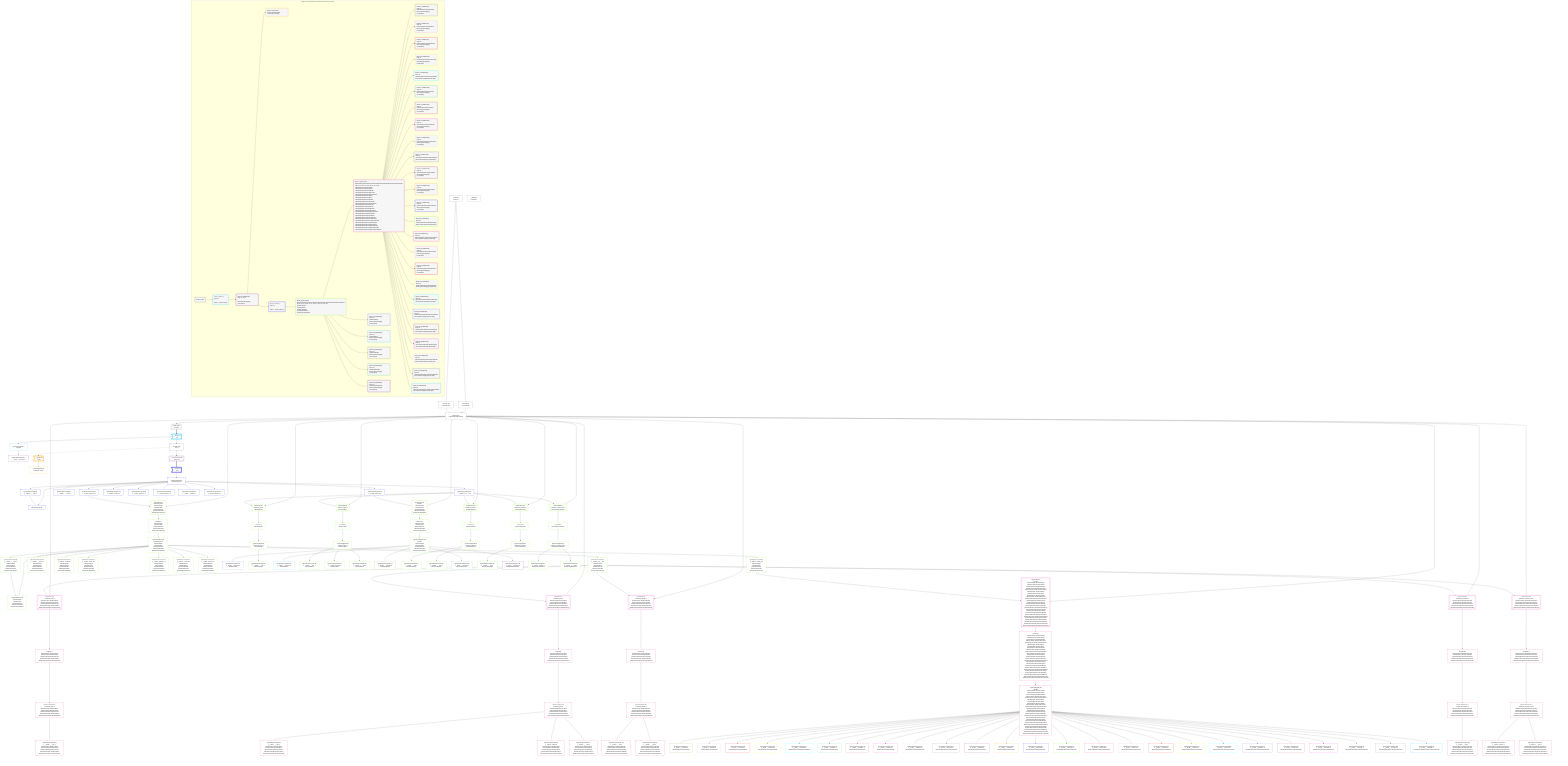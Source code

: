 %%{init: {'themeVariables': { 'fontSize': '12px'}}}%%
graph TD
    classDef path fill:#eee,stroke:#000,color:#000
    classDef plan fill:#fff,stroke-width:1px,color:#000
    classDef itemplan fill:#fff,stroke-width:2px,color:#000
    classDef sideeffectplan fill:#f00,stroke-width:2px,color:#000
    classDef bucket fill:#f6f6f6,color:#000,stroke-width:2px,text-align:left


    %% define steps
    __Value3["__Value[3∈0]<br />ᐸcontextᐳ"]:::plan
    __Value5["__Value[5∈0]<br />ᐸrootValueᐳ"]:::plan
    Access8["Access[8∈0]<br />ᐸ3.pgSettingsᐳ"]:::plan
    Access9["Access[9∈0]<br />ᐸ3.withPgClientᐳ"]:::plan
    Object10["Object[10∈0]<br />ᐸ{pgSettings,withPgClient}ᐳ"]:::plan
    PgSelect7[["PgSelect[7∈0]<br />ᐸpeopleᐳ"]]:::plan
    __Item11>"__Item[11∈1]<br />ᐸ7ᐳ"]:::itemplan
    PgSelectSingle12["PgSelectSingle[12∈1]<br />ᐸpeopleᐳ"]:::plan
    PgClassExpression13["PgClassExpression[13∈2]<br />ᐸ__people__.”username”ᐳ"]:::plan
    Access815["Access[815∈2]<br />ᐸ11.1ᐳ"]:::plan
    __ListTransform19[["__ListTransform[19∈2]<br />ᐸeach:15ᐳ"]]:::plan
    __Item20>"__Item[20∈3]<br />ᐸ815ᐳ"]:::itemplan
    PgSelectSingle21["PgSelectSingle[21∈3]<br />ᐸrelational_itemsᐳ"]:::plan
    __Item22>"__Item[22∈4]<br />ᐸ19ᐳ"]:::itemplan
    PgSelectSingle23["PgSelectSingle[23∈4]<br />ᐸrelational_itemsᐳ"]:::plan
    PgClassExpression24["PgClassExpression[24∈4]<br />ᐸ__relation...s__.”type”ᐳ"]:::plan
    PgPolymorphic25["PgPolymorphic[25∈4]"]:::plan
    PgClassExpression26["PgClassExpression[26∈4]<br />ᐸ__relation...ems__.”id”ᐳ"]:::plan
    PgSelect27[["PgSelect[27∈5]<br />ᐸrelational_topicsᐳ<br />ᐳRelationalTopic"]]:::plan
    First31["First[31∈5]<br />ᐳRelationalTopic"]:::plan
    PgSelectSingle32["PgSelectSingle[32∈5]<br />ᐸrelational_topicsᐳ<br />ᐳRelationalTopic"]:::plan
    PgClassExpression33["PgClassExpression[33∈4]<br />ᐸ__relation...parent_id”ᐳ"]:::plan
    PgSelect34[["PgSelect[34∈5]<br />ᐸrelational_itemsᐳ<br />ᐳRelationalTopic<br />ᐳRelationalPost<br />ᐳRelationalDivider<br />ᐳRelationalChecklist<br />ᐳRelationalChecklistItem"]]:::plan
    First38["First[38∈5]<br />ᐳRelationalTopic<br />ᐳRelationalPost<br />ᐳRelationalDivider<br />ᐳRelationalChecklist<br />ᐳRelationalChecklistItem"]:::plan
    PgSelectSingle39["PgSelectSingle[39∈5]<br />ᐸrelational_itemsᐳ<br />ᐳRelationalTopic<br />ᐳRelationalPost<br />ᐳRelationalDivider<br />ᐳRelationalChecklist<br />ᐳRelationalChecklistItem"]:::plan
    PgClassExpression40["PgClassExpression[40∈5]<br />ᐸ__relation...s__.”type”ᐳ<br />ᐳRelationalTopic<br />ᐳRelationalPost<br />ᐳRelationalDivider<br />ᐳRelationalChecklist<br />ᐳRelationalChecklistItem"]:::plan
    PgPolymorphic41["PgPolymorphic[41∈5]<br />ᐳRelationalTopic<br />ᐳRelationalPost<br />ᐳRelationalDivider<br />ᐳRelationalChecklist<br />ᐳRelationalChecklistItem"]:::plan
    PgClassExpression42["PgClassExpression[42∈5]<br />ᐸ__relation...ems__.”id”ᐳ<br />ᐳRelationalTopic<br />ᐳRelationalPost<br />ᐳRelationalDivider<br />ᐳRelationalChecklist<br />ᐳRelationalChecklistItem"]:::plan
    PgSelect43[["PgSelect[43∈6]<br />ᐸrelational_topicsᐳ<br />ᐳRelationalTopicᐳRelationalTopic<br />ᐳRelationalPostᐳRelationalTopic<br />ᐳRelationalDividerᐳRelationalTopic<br />ᐳRelationalChecklistᐳRelationalTopic<br />ᐳRelationalChecklistItemᐳRelationalTopic"]]:::plan
    First47["First[47∈6]<br />ᐳRelationalTopicᐳRelationalTopic<br />ᐳRelationalPostᐳRelationalTopic<br />ᐳRelationalDividerᐳRelationalTopic<br />ᐳRelationalChecklistᐳRelationalTopic<br />ᐳRelationalChecklistItemᐳRelationalTopic"]:::plan
    PgSelectSingle48["PgSelectSingle[48∈6]<br />ᐸrelational_topicsᐳ<br />ᐳRelationalTopicᐳRelationalTopic<br />ᐳRelationalPostᐳRelationalTopic<br />ᐳRelationalDividerᐳRelationalTopic<br />ᐳRelationalChecklistᐳRelationalTopic<br />ᐳRelationalChecklistItemᐳRelationalTopic"]:::plan
    PgClassExpression51["PgClassExpression[51∈5]<br />ᐸ__relation...__.”type2”ᐳ<br />ᐳRelationalTopic<br />ᐳRelationalPost<br />ᐳRelationalDivider<br />ᐳRelationalChecklist<br />ᐳRelationalChecklistItem"]:::plan
    PgClassExpression52["PgClassExpression[52∈5]<br />ᐸ__relation...author_id”ᐳ<br />ᐳRelationalTopic<br />ᐳRelationalPost<br />ᐳRelationalDivider<br />ᐳRelationalChecklist<br />ᐳRelationalChecklistItem"]:::plan
    PgSelect53[["PgSelect[53∈6]<br />ᐸpeopleᐳ<br />ᐳRelationalTopicᐳRelationalTopic<br />ᐳRelationalTopicᐳRelationalPost<br />ᐳRelationalTopicᐳRelationalDivider<br />ᐳRelationalTopicᐳRelationalChecklist<br />ᐳRelationalTopicᐳRelationalChecklistItem<br />ᐳRelationalPostᐳRelationalTopic<br />ᐳRelationalPostᐳRelationalPost<br />ᐳRelationalPostᐳRelationalDivider<br />ᐳRelationalPostᐳRelationalChecklist<br />ᐳRelationalPostᐳRelationalChecklistItem<br />ᐳRelationalDividerᐳRelationalTopic<br />ᐳRelationalDividerᐳRelationalPost<br />ᐳRelationalDividerᐳRelationalDivider<br />ᐳRelationalDividerᐳRelationalChecklist<br />ᐳRelationalDividerᐳRelationalChecklistItem<br />ᐳRelationalChecklistᐳRelationalTopic<br />ᐳRelationalChecklistᐳRelationalPost<br />ᐳRelationalChecklistᐳRelationalDivider<br />ᐳRelationalChecklistᐳRelationalChecklist<br />ᐳRelationalChecklistᐳRelationalChecklistItem<br />ᐳRelationalChecklistItemᐳRelationalTopic<br />ᐳRelationalChecklistItemᐳRelationalPost<br />ᐳRelationalChecklistItemᐳRelationalDivider<br />ᐳRelationalChecklistItemᐳRelationalChecklist<br />ᐳRelationalChecklistItemᐳRelationalChecklistItem"]]:::plan
    First57["First[57∈6]<br />ᐳRelationalTopicᐳRelationalTopic<br />ᐳRelationalTopicᐳRelationalPost<br />ᐳRelationalTopicᐳRelationalDivider<br />ᐳRelationalTopicᐳRelationalChecklist<br />ᐳRelationalTopicᐳRelationalChecklistItem<br />ᐳRelationalPostᐳRelationalTopic<br />ᐳRelationalPostᐳRelationalPost<br />ᐳRelationalPostᐳRelationalDivider<br />ᐳRelationalPostᐳRelationalChecklist<br />ᐳRelationalPostᐳRelationalChecklistItem<br />ᐳRelationalDividerᐳRelationalTopic<br />ᐳRelationalDividerᐳRelationalPost<br />ᐳRelationalDividerᐳRelationalDivider<br />ᐳRelationalDividerᐳRelationalChecklist<br />ᐳRelationalDividerᐳRelationalChecklistItem<br />ᐳRelationalChecklistᐳRelationalTopic<br />ᐳRelationalChecklistᐳRelationalPost<br />ᐳRelationalChecklistᐳRelationalDivider<br />ᐳRelationalChecklistᐳRelationalChecklist<br />ᐳRelationalChecklistᐳRelationalChecklistItem<br />ᐳRelationalChecklistItemᐳRelationalTopic<br />ᐳRelationalChecklistItemᐳRelationalPost<br />ᐳRelationalChecklistItemᐳRelationalDivider<br />ᐳRelationalChecklistItemᐳRelationalChecklist<br />ᐳRelationalChecklistItemᐳRelationalChecklistItem"]:::plan
    PgSelectSingle58["PgSelectSingle[58∈6]<br />ᐸpeopleᐳ<br />ᐳRelationalTopicᐳRelationalTopic<br />ᐳRelationalTopicᐳRelationalPost<br />ᐳRelationalTopicᐳRelationalDivider<br />ᐳRelationalTopicᐳRelationalChecklist<br />ᐳRelationalTopicᐳRelationalChecklistItem<br />ᐳRelationalPostᐳRelationalTopic<br />ᐳRelationalPostᐳRelationalPost<br />ᐳRelationalPostᐳRelationalDivider<br />ᐳRelationalPostᐳRelationalChecklist<br />ᐳRelationalPostᐳRelationalChecklistItem<br />ᐳRelationalDividerᐳRelationalTopic<br />ᐳRelationalDividerᐳRelationalPost<br />ᐳRelationalDividerᐳRelationalDivider<br />ᐳRelationalDividerᐳRelationalChecklist<br />ᐳRelationalDividerᐳRelationalChecklistItem<br />ᐳRelationalChecklistᐳRelationalTopic<br />ᐳRelationalChecklistᐳRelationalPost<br />ᐳRelationalChecklistᐳRelationalDivider<br />ᐳRelationalChecklistᐳRelationalChecklist<br />ᐳRelationalChecklistᐳRelationalChecklistItem<br />ᐳRelationalChecklistItemᐳRelationalTopic<br />ᐳRelationalChecklistItemᐳRelationalPost<br />ᐳRelationalChecklistItemᐳRelationalDivider<br />ᐳRelationalChecklistItemᐳRelationalChecklist<br />ᐳRelationalChecklistItemᐳRelationalChecklistItem"]:::plan
    PgClassExpression59["PgClassExpression[59∈7]<br />ᐸ__people__.”username”ᐳ<br />ᐳRelationalTopicᐳRelationalTopic"]:::plan
    PgClassExpression60["PgClassExpression[60∈5]<br />ᐸ__relation...”position”ᐳ<br />ᐳRelationalTopic<br />ᐳRelationalPost<br />ᐳRelationalDivider<br />ᐳRelationalChecklist<br />ᐳRelationalChecklistItem"]:::plan
    PgClassExpression61["PgClassExpression[61∈5]<br />ᐸ__relation...reated_at”ᐳ<br />ᐳRelationalTopic<br />ᐳRelationalPost<br />ᐳRelationalDivider<br />ᐳRelationalChecklist<br />ᐳRelationalChecklistItem"]:::plan
    PgClassExpression62["PgClassExpression[62∈5]<br />ᐸ__relation...pdated_at”ᐳ<br />ᐳRelationalTopic<br />ᐳRelationalPost<br />ᐳRelationalDivider<br />ᐳRelationalChecklist<br />ᐳRelationalChecklistItem"]:::plan
    PgClassExpression63["PgClassExpression[63∈5]<br />ᐸ__relation..._archived”ᐳ<br />ᐳRelationalTopic<br />ᐳRelationalPost<br />ᐳRelationalDivider<br />ᐳRelationalChecklist<br />ᐳRelationalChecklistItem"]:::plan
    PgClassExpression64["PgClassExpression[64∈5]<br />ᐸ__relation...chived_at”ᐳ<br />ᐳRelationalTopic<br />ᐳRelationalPost<br />ᐳRelationalDivider<br />ᐳRelationalChecklist<br />ᐳRelationalChecklistItem"]:::plan
    PgClassExpression65["PgClassExpression[65∈6]<br />ᐸ__relation...__.”title”ᐳ<br />ᐳRelationalTopicᐳRelationalTopic<br />ᐳRelationalPostᐳRelationalTopic<br />ᐳRelationalDividerᐳRelationalTopic<br />ᐳRelationalChecklistᐳRelationalTopic<br />ᐳRelationalChecklistItemᐳRelationalTopic"]:::plan
    PgSelect67[["PgSelect[67∈6]<br />ᐸrelational_postsᐳ<br />ᐳRelationalTopicᐳRelationalPost<br />ᐳRelationalPostᐳRelationalPost<br />ᐳRelationalDividerᐳRelationalPost<br />ᐳRelationalChecklistᐳRelationalPost<br />ᐳRelationalChecklistItemᐳRelationalPost"]]:::plan
    First71["First[71∈6]<br />ᐳRelationalTopicᐳRelationalPost<br />ᐳRelationalPostᐳRelationalPost<br />ᐳRelationalDividerᐳRelationalPost<br />ᐳRelationalChecklistᐳRelationalPost<br />ᐳRelationalChecklistItemᐳRelationalPost"]:::plan
    PgSelectSingle72["PgSelectSingle[72∈6]<br />ᐸrelational_postsᐳ<br />ᐳRelationalTopicᐳRelationalPost<br />ᐳRelationalPostᐳRelationalPost<br />ᐳRelationalDividerᐳRelationalPost<br />ᐳRelationalChecklistᐳRelationalPost<br />ᐳRelationalChecklistItemᐳRelationalPost"]:::plan
    PgClassExpression83["PgClassExpression[83∈8]<br />ᐸ__people__.”username”ᐳ<br />ᐳRelationalTopicᐳRelationalPost"]:::plan
    PgClassExpression89["PgClassExpression[89∈6]<br />ᐸ__relation...__.”title”ᐳ<br />ᐳRelationalTopicᐳRelationalPost<br />ᐳRelationalPostᐳRelationalPost<br />ᐳRelationalDividerᐳRelationalPost<br />ᐳRelationalChecklistᐳRelationalPost<br />ᐳRelationalChecklistItemᐳRelationalPost"]:::plan
    PgClassExpression90["PgClassExpression[90∈6]<br />ᐸ__relation...scription”ᐳ<br />ᐳRelationalTopicᐳRelationalPost<br />ᐳRelationalPostᐳRelationalPost<br />ᐳRelationalDividerᐳRelationalPost<br />ᐳRelationalChecklistᐳRelationalPost<br />ᐳRelationalChecklistItemᐳRelationalPost"]:::plan
    PgClassExpression91["PgClassExpression[91∈6]<br />ᐸ__relation...s__.”note”ᐳ<br />ᐳRelationalTopicᐳRelationalPost<br />ᐳRelationalPostᐳRelationalPost<br />ᐳRelationalDividerᐳRelationalPost<br />ᐳRelationalChecklistᐳRelationalPost<br />ᐳRelationalChecklistItemᐳRelationalPost"]:::plan
    PgSelect93[["PgSelect[93∈6]<br />ᐸrelational_dividersᐳ<br />ᐳRelationalTopicᐳRelationalDivider<br />ᐳRelationalPostᐳRelationalDivider<br />ᐳRelationalDividerᐳRelationalDivider<br />ᐳRelationalChecklistᐳRelationalDivider<br />ᐳRelationalChecklistItemᐳRelationalDivider"]]:::plan
    First97["First[97∈6]<br />ᐳRelationalTopicᐳRelationalDivider<br />ᐳRelationalPostᐳRelationalDivider<br />ᐳRelationalDividerᐳRelationalDivider<br />ᐳRelationalChecklistᐳRelationalDivider<br />ᐳRelationalChecklistItemᐳRelationalDivider"]:::plan
    PgSelectSingle98["PgSelectSingle[98∈6]<br />ᐸrelational_dividersᐳ<br />ᐳRelationalTopicᐳRelationalDivider<br />ᐳRelationalPostᐳRelationalDivider<br />ᐳRelationalDividerᐳRelationalDivider<br />ᐳRelationalChecklistᐳRelationalDivider<br />ᐳRelationalChecklistItemᐳRelationalDivider"]:::plan
    PgClassExpression109["PgClassExpression[109∈9]<br />ᐸ__people__.”username”ᐳ<br />ᐳRelationalTopicᐳRelationalDivider"]:::plan
    PgClassExpression115["PgClassExpression[115∈6]<br />ᐸ__relation...__.”title”ᐳ<br />ᐳRelationalTopicᐳRelationalDivider<br />ᐳRelationalPostᐳRelationalDivider<br />ᐳRelationalDividerᐳRelationalDivider<br />ᐳRelationalChecklistᐳRelationalDivider<br />ᐳRelationalChecklistItemᐳRelationalDivider"]:::plan
    PgClassExpression116["PgClassExpression[116∈6]<br />ᐸ__relation...__.”color”ᐳ<br />ᐳRelationalTopicᐳRelationalDivider<br />ᐳRelationalPostᐳRelationalDivider<br />ᐳRelationalDividerᐳRelationalDivider<br />ᐳRelationalChecklistᐳRelationalDivider<br />ᐳRelationalChecklistItemᐳRelationalDivider"]:::plan
    PgSelect118[["PgSelect[118∈6]<br />ᐸrelational_checklistsᐳ<br />ᐳRelationalTopicᐳRelationalChecklist<br />ᐳRelationalPostᐳRelationalChecklist<br />ᐳRelationalDividerᐳRelationalChecklist<br />ᐳRelationalChecklistᐳRelationalChecklist<br />ᐳRelationalChecklistItemᐳRelationalChecklist"]]:::plan
    First122["First[122∈6]<br />ᐳRelationalTopicᐳRelationalChecklist<br />ᐳRelationalPostᐳRelationalChecklist<br />ᐳRelationalDividerᐳRelationalChecklist<br />ᐳRelationalChecklistᐳRelationalChecklist<br />ᐳRelationalChecklistItemᐳRelationalChecklist"]:::plan
    PgSelectSingle123["PgSelectSingle[123∈6]<br />ᐸrelational_checklistsᐳ<br />ᐳRelationalTopicᐳRelationalChecklist<br />ᐳRelationalPostᐳRelationalChecklist<br />ᐳRelationalDividerᐳRelationalChecklist<br />ᐳRelationalChecklistᐳRelationalChecklist<br />ᐳRelationalChecklistItemᐳRelationalChecklist"]:::plan
    PgClassExpression134["PgClassExpression[134∈10]<br />ᐸ__people__.”username”ᐳ<br />ᐳRelationalTopicᐳRelationalChecklist"]:::plan
    PgClassExpression140["PgClassExpression[140∈6]<br />ᐸ__relation...__.”title”ᐳ<br />ᐳRelationalTopicᐳRelationalChecklist<br />ᐳRelationalPostᐳRelationalChecklist<br />ᐳRelationalDividerᐳRelationalChecklist<br />ᐳRelationalChecklistᐳRelationalChecklist<br />ᐳRelationalChecklistItemᐳRelationalChecklist"]:::plan
    PgSelect142[["PgSelect[142∈6]<br />ᐸrelational_checklist_itemsᐳ<br />ᐳRelationalTopicᐳRelationalChecklistItem<br />ᐳRelationalPostᐳRelationalChecklistItem<br />ᐳRelationalDividerᐳRelationalChecklistItem<br />ᐳRelationalChecklistᐳRelationalChecklistItem<br />ᐳRelationalChecklistItemᐳRelationalChecklistItem"]]:::plan
    First146["First[146∈6]<br />ᐳRelationalTopicᐳRelationalChecklistItem<br />ᐳRelationalPostᐳRelationalChecklistItem<br />ᐳRelationalDividerᐳRelationalChecklistItem<br />ᐳRelationalChecklistᐳRelationalChecklistItem<br />ᐳRelationalChecklistItemᐳRelationalChecklistItem"]:::plan
    PgSelectSingle147["PgSelectSingle[147∈6]<br />ᐸrelational_checklist_itemsᐳ<br />ᐳRelationalTopicᐳRelationalChecklistItem<br />ᐳRelationalPostᐳRelationalChecklistItem<br />ᐳRelationalDividerᐳRelationalChecklistItem<br />ᐳRelationalChecklistᐳRelationalChecklistItem<br />ᐳRelationalChecklistItemᐳRelationalChecklistItem"]:::plan
    PgClassExpression158["PgClassExpression[158∈11]<br />ᐸ__people__.”username”ᐳ<br />ᐳRelationalTopicᐳRelationalChecklistItem"]:::plan
    PgClassExpression164["PgClassExpression[164∈6]<br />ᐸ__relation...scription”ᐳ<br />ᐳRelationalTopicᐳRelationalChecklistItem<br />ᐳRelationalPostᐳRelationalChecklistItem<br />ᐳRelationalDividerᐳRelationalChecklistItem<br />ᐳRelationalChecklistᐳRelationalChecklistItem<br />ᐳRelationalChecklistItemᐳRelationalChecklistItem"]:::plan
    PgClassExpression165["PgClassExpression[165∈6]<br />ᐸ__relation...s__.”note”ᐳ<br />ᐳRelationalTopicᐳRelationalChecklistItem<br />ᐳRelationalPostᐳRelationalChecklistItem<br />ᐳRelationalDividerᐳRelationalChecklistItem<br />ᐳRelationalChecklistᐳRelationalChecklistItem<br />ᐳRelationalChecklistItemᐳRelationalChecklistItem"]:::plan
    PgClassExpression168["PgClassExpression[168∈4]<br />ᐸ__relation...__.”type2”ᐳ"]:::plan
    PgClassExpression169["PgClassExpression[169∈4]<br />ᐸ__relation...author_id”ᐳ"]:::plan
    PgSelect170[["PgSelect[170∈5]<br />ᐸpeopleᐳ<br />ᐳRelationalTopic<br />ᐳRelationalPost<br />ᐳRelationalDivider<br />ᐳRelationalChecklist<br />ᐳRelationalChecklistItem"]]:::plan
    First174["First[174∈5]<br />ᐳRelationalTopic<br />ᐳRelationalPost<br />ᐳRelationalDivider<br />ᐳRelationalChecklist<br />ᐳRelationalChecklistItem"]:::plan
    PgSelectSingle175["PgSelectSingle[175∈5]<br />ᐸpeopleᐳ<br />ᐳRelationalTopic<br />ᐳRelationalPost<br />ᐳRelationalDivider<br />ᐳRelationalChecklist<br />ᐳRelationalChecklistItem"]:::plan
    PgClassExpression176["PgClassExpression[176∈12]<br />ᐸ__people__.”username”ᐳ<br />ᐳRelationalTopic"]:::plan
    PgClassExpression177["PgClassExpression[177∈4]<br />ᐸ__relation...”position”ᐳ"]:::plan
    PgClassExpression178["PgClassExpression[178∈4]<br />ᐸ__relation...reated_at”ᐳ"]:::plan
    PgClassExpression179["PgClassExpression[179∈4]<br />ᐸ__relation...pdated_at”ᐳ"]:::plan
    PgClassExpression180["PgClassExpression[180∈4]<br />ᐸ__relation..._archived”ᐳ"]:::plan
    PgClassExpression181["PgClassExpression[181∈4]<br />ᐸ__relation...chived_at”ᐳ"]:::plan
    PgClassExpression182["PgClassExpression[182∈5]<br />ᐸ__relation...__.”title”ᐳ<br />ᐳRelationalTopic"]:::plan
    PgSelect184[["PgSelect[184∈5]<br />ᐸrelational_postsᐳ<br />ᐳRelationalPost"]]:::plan
    First188["First[188∈5]<br />ᐳRelationalPost"]:::plan
    PgSelectSingle189["PgSelectSingle[189∈5]<br />ᐸrelational_postsᐳ<br />ᐳRelationalPost"]:::plan
    PgClassExpression216["PgClassExpression[216∈13]<br />ᐸ__people__.”username”ᐳ<br />ᐳRelationalPostᐳRelationalTopic"]:::plan
    PgClassExpression240["PgClassExpression[240∈14]<br />ᐸ__people__.”username”ᐳ<br />ᐳRelationalPostᐳRelationalPost"]:::plan
    PgClassExpression266["PgClassExpression[266∈15]<br />ᐸ__people__.”username”ᐳ<br />ᐳRelationalPostᐳRelationalDivider"]:::plan
    PgClassExpression291["PgClassExpression[291∈16]<br />ᐸ__people__.”username”ᐳ<br />ᐳRelationalPostᐳRelationalChecklist"]:::plan
    PgClassExpression315["PgClassExpression[315∈17]<br />ᐸ__people__.”username”ᐳ<br />ᐳRelationalPostᐳRelationalChecklistItem"]:::plan
    PgClassExpression333["PgClassExpression[333∈18]<br />ᐸ__people__.”username”ᐳ<br />ᐳRelationalPost"]:::plan
    PgClassExpression339["PgClassExpression[339∈5]<br />ᐸ__relation...__.”title”ᐳ<br />ᐳRelationalPost"]:::plan
    PgClassExpression340["PgClassExpression[340∈5]<br />ᐸ__relation...scription”ᐳ<br />ᐳRelationalPost"]:::plan
    PgClassExpression341["PgClassExpression[341∈5]<br />ᐸ__relation...s__.”note”ᐳ<br />ᐳRelationalPost"]:::plan
    PgSelect343[["PgSelect[343∈5]<br />ᐸrelational_dividersᐳ<br />ᐳRelationalDivider"]]:::plan
    First347["First[347∈5]<br />ᐳRelationalDivider"]:::plan
    PgSelectSingle348["PgSelectSingle[348∈5]<br />ᐸrelational_dividersᐳ<br />ᐳRelationalDivider"]:::plan
    PgClassExpression375["PgClassExpression[375∈19]<br />ᐸ__people__.”username”ᐳ<br />ᐳRelationalDividerᐳRelationalTopic"]:::plan
    PgClassExpression399["PgClassExpression[399∈20]<br />ᐸ__people__.”username”ᐳ<br />ᐳRelationalDividerᐳRelationalPost"]:::plan
    PgClassExpression425["PgClassExpression[425∈21]<br />ᐸ__people__.”username”ᐳ<br />ᐳRelationalDividerᐳRelationalDivider"]:::plan
    PgClassExpression450["PgClassExpression[450∈22]<br />ᐸ__people__.”username”ᐳ<br />ᐳRelationalDividerᐳRelationalChecklist"]:::plan
    PgClassExpression474["PgClassExpression[474∈23]<br />ᐸ__people__.”username”ᐳ<br />ᐳRelationalDividerᐳRelationalChecklistItem"]:::plan
    PgClassExpression492["PgClassExpression[492∈24]<br />ᐸ__people__.”username”ᐳ<br />ᐳRelationalDivider"]:::plan
    PgClassExpression498["PgClassExpression[498∈5]<br />ᐸ__relation...__.”title”ᐳ<br />ᐳRelationalDivider"]:::plan
    PgClassExpression499["PgClassExpression[499∈5]<br />ᐸ__relation...__.”color”ᐳ<br />ᐳRelationalDivider"]:::plan
    PgSelect501[["PgSelect[501∈5]<br />ᐸrelational_checklistsᐳ<br />ᐳRelationalChecklist"]]:::plan
    First505["First[505∈5]<br />ᐳRelationalChecklist"]:::plan
    PgSelectSingle506["PgSelectSingle[506∈5]<br />ᐸrelational_checklistsᐳ<br />ᐳRelationalChecklist"]:::plan
    PgClassExpression533["PgClassExpression[533∈25]<br />ᐸ__people__.”username”ᐳ<br />ᐳRelationalChecklistᐳRelationalTopic"]:::plan
    PgClassExpression557["PgClassExpression[557∈26]<br />ᐸ__people__.”username”ᐳ<br />ᐳRelationalChecklistᐳRelationalPost"]:::plan
    PgClassExpression583["PgClassExpression[583∈27]<br />ᐸ__people__.”username”ᐳ<br />ᐳRelationalChecklistᐳRelationalDivider"]:::plan
    PgClassExpression608["PgClassExpression[608∈28]<br />ᐸ__people__.”username”ᐳ<br />ᐳRelationalChecklistᐳRelationalChecklist"]:::plan
    PgClassExpression632["PgClassExpression[632∈29]<br />ᐸ__people__.”username”ᐳ<br />ᐳRelationalChecklistᐳRelationalChecklistItem"]:::plan
    PgClassExpression650["PgClassExpression[650∈30]<br />ᐸ__people__.”username”ᐳ<br />ᐳRelationalChecklist"]:::plan
    PgClassExpression656["PgClassExpression[656∈5]<br />ᐸ__relation...__.”title”ᐳ<br />ᐳRelationalChecklist"]:::plan
    PgSelect658[["PgSelect[658∈5]<br />ᐸrelational_checklist_itemsᐳ<br />ᐳRelationalChecklistItem"]]:::plan
    First662["First[662∈5]<br />ᐳRelationalChecklistItem"]:::plan
    PgSelectSingle663["PgSelectSingle[663∈5]<br />ᐸrelational_checklist_itemsᐳ<br />ᐳRelationalChecklistItem"]:::plan
    PgClassExpression690["PgClassExpression[690∈31]<br />ᐸ__people__.”username”ᐳ<br />ᐳRelationalChecklistItemᐳRelationalTopic"]:::plan
    PgClassExpression714["PgClassExpression[714∈32]<br />ᐸ__people__.”username”ᐳ<br />ᐳRelationalChecklistItemᐳRelationalPost"]:::plan
    PgClassExpression740["PgClassExpression[740∈33]<br />ᐸ__people__.”username”ᐳ<br />ᐳRelationalChecklistItemᐳRelationalDivider"]:::plan
    PgClassExpression765["PgClassExpression[765∈34]<br />ᐸ__people__.”username”ᐳ<br />ᐳRelationalChecklistItemᐳRelationalChecklist"]:::plan
    PgClassExpression789["PgClassExpression[789∈35]<br />ᐸ__people__.”username”ᐳ<br />ᐳRelationalChecklistItemᐳRelationalChecklistItem"]:::plan
    PgClassExpression807["PgClassExpression[807∈36]<br />ᐸ__people__.”username”ᐳ<br />ᐳRelationalChecklistItem"]:::plan
    PgClassExpression813["PgClassExpression[813∈5]<br />ᐸ__relation...scription”ᐳ<br />ᐳRelationalChecklistItem"]:::plan
    PgClassExpression814["PgClassExpression[814∈5]<br />ᐸ__relation...s__.”note”ᐳ<br />ᐳRelationalChecklistItem"]:::plan

    %% plan dependencies
    __Value3 --> Access8
    __Value3 --> Access9
    Access8 & Access9 --> Object10
    Object10 --> PgSelect7
    PgSelect7 ==> __Item11
    __Item11 --> PgSelectSingle12
    PgSelectSingle12 --> PgClassExpression13
    __Item11 --> Access815
    Access815 --> __ListTransform19
    Access815 -.-> __Item20
    __Item20 --> PgSelectSingle21
    __ListTransform19 ==> __Item22
    __Item22 --> PgSelectSingle23
    PgSelectSingle23 --> PgClassExpression24
    PgSelectSingle23 & PgClassExpression24 --> PgPolymorphic25
    PgSelectSingle23 --> PgClassExpression26
    Object10 & PgClassExpression26 --> PgSelect27
    PgSelect27 --> First31
    First31 --> PgSelectSingle32
    PgSelectSingle23 --> PgClassExpression33
    Object10 & PgClassExpression33 --> PgSelect34
    PgSelect34 --> First38
    First38 --> PgSelectSingle39
    PgSelectSingle39 --> PgClassExpression40
    PgSelectSingle39 & PgClassExpression40 --> PgPolymorphic41
    PgSelectSingle39 --> PgClassExpression42
    Object10 & PgClassExpression42 --> PgSelect43
    PgSelect43 --> First47
    First47 --> PgSelectSingle48
    PgSelectSingle39 --> PgClassExpression51
    PgSelectSingle39 --> PgClassExpression52
    Object10 & PgClassExpression52 --> PgSelect53
    PgSelect53 --> First57
    First57 --> PgSelectSingle58
    PgSelectSingle58 --> PgClassExpression59
    PgSelectSingle39 --> PgClassExpression60
    PgSelectSingle39 --> PgClassExpression61
    PgSelectSingle39 --> PgClassExpression62
    PgSelectSingle39 --> PgClassExpression63
    PgSelectSingle39 --> PgClassExpression64
    PgSelectSingle48 --> PgClassExpression65
    Object10 & PgClassExpression42 --> PgSelect67
    PgSelect67 --> First71
    First71 --> PgSelectSingle72
    PgSelectSingle58 --> PgClassExpression83
    PgSelectSingle72 --> PgClassExpression89
    PgSelectSingle72 --> PgClassExpression90
    PgSelectSingle72 --> PgClassExpression91
    Object10 & PgClassExpression42 --> PgSelect93
    PgSelect93 --> First97
    First97 --> PgSelectSingle98
    PgSelectSingle58 --> PgClassExpression109
    PgSelectSingle98 --> PgClassExpression115
    PgSelectSingle98 --> PgClassExpression116
    Object10 & PgClassExpression42 --> PgSelect118
    PgSelect118 --> First122
    First122 --> PgSelectSingle123
    PgSelectSingle58 --> PgClassExpression134
    PgSelectSingle123 --> PgClassExpression140
    Object10 & PgClassExpression42 --> PgSelect142
    PgSelect142 --> First146
    First146 --> PgSelectSingle147
    PgSelectSingle58 --> PgClassExpression158
    PgSelectSingle147 --> PgClassExpression164
    PgSelectSingle147 --> PgClassExpression165
    PgSelectSingle23 --> PgClassExpression168
    PgSelectSingle23 --> PgClassExpression169
    Object10 & PgClassExpression169 --> PgSelect170
    PgSelect170 --> First174
    First174 --> PgSelectSingle175
    PgSelectSingle175 --> PgClassExpression176
    PgSelectSingle23 --> PgClassExpression177
    PgSelectSingle23 --> PgClassExpression178
    PgSelectSingle23 --> PgClassExpression179
    PgSelectSingle23 --> PgClassExpression180
    PgSelectSingle23 --> PgClassExpression181
    PgSelectSingle32 --> PgClassExpression182
    Object10 & PgClassExpression26 --> PgSelect184
    PgSelect184 --> First188
    First188 --> PgSelectSingle189
    PgSelectSingle58 --> PgClassExpression216
    PgSelectSingle58 --> PgClassExpression240
    PgSelectSingle58 --> PgClassExpression266
    PgSelectSingle58 --> PgClassExpression291
    PgSelectSingle58 --> PgClassExpression315
    PgSelectSingle175 --> PgClassExpression333
    PgSelectSingle189 --> PgClassExpression339
    PgSelectSingle189 --> PgClassExpression340
    PgSelectSingle189 --> PgClassExpression341
    Object10 & PgClassExpression26 --> PgSelect343
    PgSelect343 --> First347
    First347 --> PgSelectSingle348
    PgSelectSingle58 --> PgClassExpression375
    PgSelectSingle58 --> PgClassExpression399
    PgSelectSingle58 --> PgClassExpression425
    PgSelectSingle58 --> PgClassExpression450
    PgSelectSingle58 --> PgClassExpression474
    PgSelectSingle175 --> PgClassExpression492
    PgSelectSingle348 --> PgClassExpression498
    PgSelectSingle348 --> PgClassExpression499
    Object10 & PgClassExpression26 --> PgSelect501
    PgSelect501 --> First505
    First505 --> PgSelectSingle506
    PgSelectSingle58 --> PgClassExpression533
    PgSelectSingle58 --> PgClassExpression557
    PgSelectSingle58 --> PgClassExpression583
    PgSelectSingle58 --> PgClassExpression608
    PgSelectSingle58 --> PgClassExpression632
    PgSelectSingle175 --> PgClassExpression650
    PgSelectSingle506 --> PgClassExpression656
    Object10 & PgClassExpression26 --> PgSelect658
    PgSelect658 --> First662
    First662 --> PgSelectSingle663
    PgSelectSingle58 --> PgClassExpression690
    PgSelectSingle58 --> PgClassExpression714
    PgSelectSingle58 --> PgClassExpression740
    PgSelectSingle58 --> PgClassExpression765
    PgSelectSingle58 --> PgClassExpression789
    PgSelectSingle175 --> PgClassExpression807
    PgSelectSingle663 --> PgClassExpression813
    PgSelectSingle663 --> PgClassExpression814

    subgraph "Buckets for queries/interfaces-relational/nested-more-fragments"
    Bucket0("Bucket 0 (root)"):::bucket
    classDef bucket0 stroke:#696969
    class Bucket0,__Value3,__Value5,PgSelect7,Access8,Access9,Object10 bucket0
    Bucket1("Bucket 1 (listItem)<br />Deps: 10<br /><br />ROOT __Item{1}ᐸ7ᐳ[11]"):::bucket
    classDef bucket1 stroke:#00bfff
    class Bucket1,__Item11,PgSelectSingle12 bucket1
    Bucket2("Bucket 2 (nullableField)<br />Deps: 12, 11, 10<br /><br />ROOT PgSelectSingle{1}ᐸpeopleᐳ[12]"):::bucket
    classDef bucket2 stroke:#7f007f
    class Bucket2,PgClassExpression13,__ListTransform19,Access815 bucket2
    Bucket3("Bucket 3 (subroutine)<br />ROOT PgSelectSingle{3}ᐸrelational_itemsᐳ[21]"):::bucket
    classDef bucket3 stroke:#ffa500
    class Bucket3,__Item20,PgSelectSingle21 bucket3
    Bucket4("Bucket 4 (listItem)<br />Deps: 10<br /><br />ROOT __Item{4}ᐸ19ᐳ[22]"):::bucket
    classDef bucket4 stroke:#0000ff
    class Bucket4,__Item22,PgSelectSingle23,PgClassExpression24,PgPolymorphic25,PgClassExpression26,PgClassExpression33,PgClassExpression168,PgClassExpression169,PgClassExpression177,PgClassExpression178,PgClassExpression179,PgClassExpression180,PgClassExpression181 bucket4
    Bucket5("Bucket 5 (polymorphic)<br />RelationalTopic,RelationalPost,RelationalDivider,RelationalChecklist,RelationalChecklistItem<br />Deps: 10, 26, 33, 169, 25, 24, 168, 177, 178, 179, 180, 181<br />ᐳRelationalTopic<br />ᐳRelationalPost<br />ᐳRelationalDivider<br />ᐳRelationalChecklist<br />ᐳRelationalChecklistItem"):::bucket
    classDef bucket5 stroke:#7fff00
    class Bucket5,PgSelect27,First31,PgSelectSingle32,PgSelect34,First38,PgSelectSingle39,PgClassExpression40,PgPolymorphic41,PgClassExpression42,PgClassExpression51,PgClassExpression52,PgClassExpression60,PgClassExpression61,PgClassExpression62,PgClassExpression63,PgClassExpression64,PgSelect170,First174,PgSelectSingle175,PgClassExpression182,PgSelect184,First188,PgSelectSingle189,PgClassExpression339,PgClassExpression340,PgClassExpression341,PgSelect343,First347,PgSelectSingle348,PgClassExpression498,PgClassExpression499,PgSelect501,First505,PgSelectSingle506,PgClassExpression656,PgSelect658,First662,PgSelectSingle663,PgClassExpression813,PgClassExpression814 bucket5
    Bucket6("Bucket 6 (polymorphic)<br />RelationalTopic,RelationalPost,RelationalDivider,RelationalChecklist,RelationalChecklistItem<br />Deps: 10, 42, 52, 41, 40, 51, 60, 61, 62, 63, 64<br />ᐳRelationalTopicᐳRelationalTopic<br />ᐳRelationalTopicᐳRelationalPost<br />ᐳRelationalTopicᐳRelationalDivider<br />ᐳRelationalTopicᐳRelationalChecklist<br />ᐳRelationalTopicᐳRelationalChecklistItem<br />ᐳRelationalPostᐳRelationalTopic<br />ᐳRelationalPostᐳRelationalPost<br />ᐳRelationalPostᐳRelationalDivider<br />ᐳRelationalPostᐳRelationalChecklist<br />ᐳRelationalPostᐳRelationalChecklistItem<br />ᐳRelationalDividerᐳRelationalTopic<br />ᐳRelationalDividerᐳRelationalPost<br />ᐳRelationalDividerᐳRelationalDivider<br />ᐳRelationalDividerᐳRelationalChecklist<br />ᐳRelationalDividerᐳRelationalChecklistItem<br />ᐳRelationalChecklistᐳRelationalTopic<br />ᐳRelationalChecklistᐳRelationalPost<br />ᐳRelationalChecklistᐳRelationalDivider<br />ᐳRelationalChecklistᐳRelationalChecklist<br />ᐳRelationalChecklistᐳRelationalChecklistItem<br />ᐳRelationalChecklistItemᐳRelationalTopic<br />ᐳRelationalChecklistItemᐳRelationalPost<br />ᐳRelationalChecklistItemᐳRelationalDivider<br />ᐳRelationalChecklistItemᐳRelationalChecklist<br />ᐳRelationalChecklistItemᐳRelationalChecklistItem"):::bucket
    classDef bucket6 stroke:#ff1493
    class Bucket6,PgSelect43,First47,PgSelectSingle48,PgSelect53,First57,PgSelectSingle58,PgClassExpression65,PgSelect67,First71,PgSelectSingle72,PgClassExpression89,PgClassExpression90,PgClassExpression91,PgSelect93,First97,PgSelectSingle98,PgClassExpression115,PgClassExpression116,PgSelect118,First122,PgSelectSingle123,PgClassExpression140,PgSelect142,First146,PgSelectSingle147,PgClassExpression164,PgClassExpression165 bucket6
    Bucket7("Bucket 7 (nullableField)<br />Deps: 58<br />ᐳRelationalTopicᐳRelationalTopic<br />ROOT PgSelectSingle{6}ᐸpeopleᐳ[58]"):::bucket
    classDef bucket7 stroke:#808000
    class Bucket7,PgClassExpression59 bucket7
    Bucket8("Bucket 8 (nullableField)<br />Deps: 58<br />ᐳRelationalTopicᐳRelationalPost<br />ROOT PgSelectSingle{6}ᐸpeopleᐳ[58]"):::bucket
    classDef bucket8 stroke:#dda0dd
    class Bucket8,PgClassExpression83 bucket8
    Bucket9("Bucket 9 (nullableField)<br />Deps: 58<br />ᐳRelationalTopicᐳRelationalDivider<br />ROOT PgSelectSingle{6}ᐸpeopleᐳ[58]"):::bucket
    classDef bucket9 stroke:#ff0000
    class Bucket9,PgClassExpression109 bucket9
    Bucket10("Bucket 10 (nullableField)<br />Deps: 58<br />ᐳRelationalTopicᐳRelationalChecklist<br />ROOT PgSelectSingle{6}ᐸpeopleᐳ[58]"):::bucket
    classDef bucket10 stroke:#ffff00
    class Bucket10,PgClassExpression134 bucket10
    Bucket11("Bucket 11 (nullableField)<br />Deps: 58<br />ᐳRelationalTopicᐳRelationalChecklistItem<br />ROOT PgSelectSingle{6}ᐸpeopleᐳ[58]"):::bucket
    classDef bucket11 stroke:#00ffff
    class Bucket11,PgClassExpression158 bucket11
    Bucket12("Bucket 12 (nullableField)<br />Deps: 175<br />ᐳRelationalTopic<br />ROOT PgSelectSingle{5}ᐸpeopleᐳ[175]"):::bucket
    classDef bucket12 stroke:#4169e1
    class Bucket12,PgClassExpression176 bucket12
    Bucket13("Bucket 13 (nullableField)<br />Deps: 58<br />ᐳRelationalPostᐳRelationalTopic<br />ROOT PgSelectSingle{6}ᐸpeopleᐳ[58]"):::bucket
    classDef bucket13 stroke:#3cb371
    class Bucket13,PgClassExpression216 bucket13
    Bucket14("Bucket 14 (nullableField)<br />Deps: 58<br />ᐳRelationalPostᐳRelationalPost<br />ROOT PgSelectSingle{6}ᐸpeopleᐳ[58]"):::bucket
    classDef bucket14 stroke:#a52a2a
    class Bucket14,PgClassExpression240 bucket14
    Bucket15("Bucket 15 (nullableField)<br />Deps: 58<br />ᐳRelationalPostᐳRelationalDivider<br />ROOT PgSelectSingle{6}ᐸpeopleᐳ[58]"):::bucket
    classDef bucket15 stroke:#ff00ff
    class Bucket15,PgClassExpression266 bucket15
    Bucket16("Bucket 16 (nullableField)<br />Deps: 58<br />ᐳRelationalPostᐳRelationalChecklist<br />ROOT PgSelectSingle{6}ᐸpeopleᐳ[58]"):::bucket
    classDef bucket16 stroke:#f5deb3
    class Bucket16,PgClassExpression291 bucket16
    Bucket17("Bucket 17 (nullableField)<br />Deps: 58<br />ᐳRelationalPostᐳRelationalChecklistItem<br />ROOT PgSelectSingle{6}ᐸpeopleᐳ[58]"):::bucket
    classDef bucket17 stroke:#696969
    class Bucket17,PgClassExpression315 bucket17
    Bucket18("Bucket 18 (nullableField)<br />Deps: 175<br />ᐳRelationalPost<br />ROOT PgSelectSingle{5}ᐸpeopleᐳ[175]"):::bucket
    classDef bucket18 stroke:#00bfff
    class Bucket18,PgClassExpression333 bucket18
    Bucket19("Bucket 19 (nullableField)<br />Deps: 58<br />ᐳRelationalDividerᐳRelationalTopic<br />ROOT PgSelectSingle{6}ᐸpeopleᐳ[58]"):::bucket
    classDef bucket19 stroke:#7f007f
    class Bucket19,PgClassExpression375 bucket19
    Bucket20("Bucket 20 (nullableField)<br />Deps: 58<br />ᐳRelationalDividerᐳRelationalPost<br />ROOT PgSelectSingle{6}ᐸpeopleᐳ[58]"):::bucket
    classDef bucket20 stroke:#ffa500
    class Bucket20,PgClassExpression399 bucket20
    Bucket21("Bucket 21 (nullableField)<br />Deps: 58<br />ᐳRelationalDividerᐳRelationalDivider<br />ROOT PgSelectSingle{6}ᐸpeopleᐳ[58]"):::bucket
    classDef bucket21 stroke:#0000ff
    class Bucket21,PgClassExpression425 bucket21
    Bucket22("Bucket 22 (nullableField)<br />Deps: 58<br />ᐳRelationalDividerᐳRelationalChecklist<br />ROOT PgSelectSingle{6}ᐸpeopleᐳ[58]"):::bucket
    classDef bucket22 stroke:#7fff00
    class Bucket22,PgClassExpression450 bucket22
    Bucket23("Bucket 23 (nullableField)<br />Deps: 58<br />ᐳRelationalDividerᐳRelationalChecklistItem<br />ROOT PgSelectSingle{6}ᐸpeopleᐳ[58]"):::bucket
    classDef bucket23 stroke:#ff1493
    class Bucket23,PgClassExpression474 bucket23
    Bucket24("Bucket 24 (nullableField)<br />Deps: 175<br />ᐳRelationalDivider<br />ROOT PgSelectSingle{5}ᐸpeopleᐳ[175]"):::bucket
    classDef bucket24 stroke:#808000
    class Bucket24,PgClassExpression492 bucket24
    Bucket25("Bucket 25 (nullableField)<br />Deps: 58<br />ᐳRelationalChecklistᐳRelationalTopic<br />ROOT PgSelectSingle{6}ᐸpeopleᐳ[58]"):::bucket
    classDef bucket25 stroke:#dda0dd
    class Bucket25,PgClassExpression533 bucket25
    Bucket26("Bucket 26 (nullableField)<br />Deps: 58<br />ᐳRelationalChecklistᐳRelationalPost<br />ROOT PgSelectSingle{6}ᐸpeopleᐳ[58]"):::bucket
    classDef bucket26 stroke:#ff0000
    class Bucket26,PgClassExpression557 bucket26
    Bucket27("Bucket 27 (nullableField)<br />Deps: 58<br />ᐳRelationalChecklistᐳRelationalDivider<br />ROOT PgSelectSingle{6}ᐸpeopleᐳ[58]"):::bucket
    classDef bucket27 stroke:#ffff00
    class Bucket27,PgClassExpression583 bucket27
    Bucket28("Bucket 28 (nullableField)<br />Deps: 58<br />ᐳRelationalChecklistᐳRelationalChecklist<br />ROOT PgSelectSingle{6}ᐸpeopleᐳ[58]"):::bucket
    classDef bucket28 stroke:#00ffff
    class Bucket28,PgClassExpression608 bucket28
    Bucket29("Bucket 29 (nullableField)<br />Deps: 58<br />ᐳRelationalChecklistᐳRelationalChecklistItem<br />ROOT PgSelectSingle{6}ᐸpeopleᐳ[58]"):::bucket
    classDef bucket29 stroke:#4169e1
    class Bucket29,PgClassExpression632 bucket29
    Bucket30("Bucket 30 (nullableField)<br />Deps: 175<br />ᐳRelationalChecklist<br />ROOT PgSelectSingle{5}ᐸpeopleᐳ[175]"):::bucket
    classDef bucket30 stroke:#3cb371
    class Bucket30,PgClassExpression650 bucket30
    Bucket31("Bucket 31 (nullableField)<br />Deps: 58<br />ᐳRelationalChecklistItemᐳRelationalTopic<br />ROOT PgSelectSingle{6}ᐸpeopleᐳ[58]"):::bucket
    classDef bucket31 stroke:#a52a2a
    class Bucket31,PgClassExpression690 bucket31
    Bucket32("Bucket 32 (nullableField)<br />Deps: 58<br />ᐳRelationalChecklistItemᐳRelationalPost<br />ROOT PgSelectSingle{6}ᐸpeopleᐳ[58]"):::bucket
    classDef bucket32 stroke:#ff00ff
    class Bucket32,PgClassExpression714 bucket32
    Bucket33("Bucket 33 (nullableField)<br />Deps: 58<br />ᐳRelationalChecklistItemᐳRelationalDivider<br />ROOT PgSelectSingle{6}ᐸpeopleᐳ[58]"):::bucket
    classDef bucket33 stroke:#f5deb3
    class Bucket33,PgClassExpression740 bucket33
    Bucket34("Bucket 34 (nullableField)<br />Deps: 58<br />ᐳRelationalChecklistItemᐳRelationalChecklist<br />ROOT PgSelectSingle{6}ᐸpeopleᐳ[58]"):::bucket
    classDef bucket34 stroke:#696969
    class Bucket34,PgClassExpression765 bucket34
    Bucket35("Bucket 35 (nullableField)<br />Deps: 58<br />ᐳRelationalChecklistItemᐳRelationalChecklistItem<br />ROOT PgSelectSingle{6}ᐸpeopleᐳ[58]"):::bucket
    classDef bucket35 stroke:#00bfff
    class Bucket35,PgClassExpression789 bucket35
    Bucket36("Bucket 36 (nullableField)<br />Deps: 175<br />ᐳRelationalChecklistItem<br />ROOT PgSelectSingle{5}ᐸpeopleᐳ[175]"):::bucket
    classDef bucket36 stroke:#7f007f
    class Bucket36,PgClassExpression807 bucket36
    Bucket0 --> Bucket1
    Bucket1 --> Bucket2
    Bucket2 --> Bucket3 & Bucket4
    Bucket4 --> Bucket5
    Bucket5 --> Bucket6 & Bucket12 & Bucket18 & Bucket24 & Bucket30 & Bucket36
    Bucket6 --> Bucket7 & Bucket8 & Bucket9 & Bucket10 & Bucket11 & Bucket13 & Bucket14 & Bucket15 & Bucket16 & Bucket17 & Bucket19 & Bucket20 & Bucket21 & Bucket22 & Bucket23 & Bucket25 & Bucket26 & Bucket27 & Bucket28 & Bucket29 & Bucket31 & Bucket32 & Bucket33 & Bucket34 & Bucket35
    end